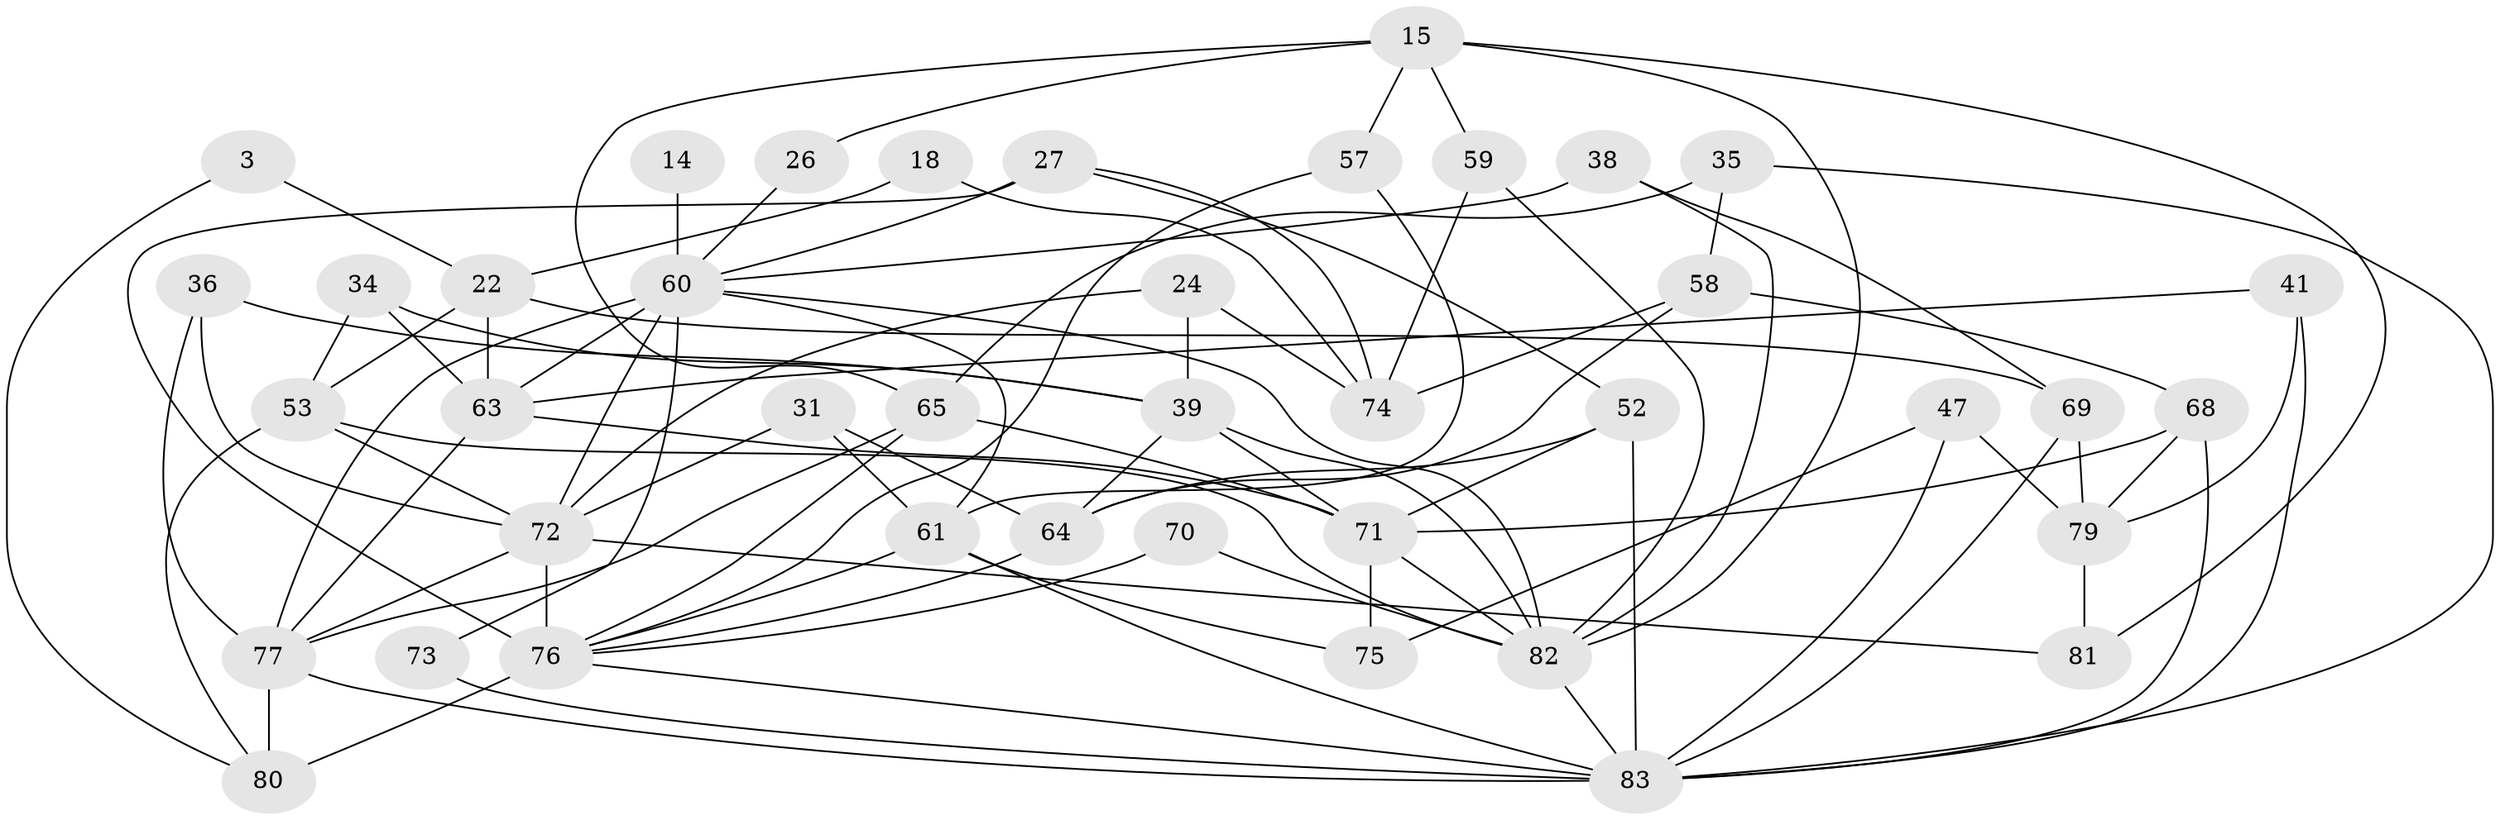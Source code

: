 // original degree distribution, {4: 0.27710843373493976, 5: 0.1566265060240964, 2: 0.14457831325301204, 3: 0.26506024096385544, 6: 0.08433734939759036, 7: 0.060240963855421686, 8: 0.012048192771084338}
// Generated by graph-tools (version 1.1) at 2025/50/03/09/25 04:50:14]
// undirected, 41 vertices, 93 edges
graph export_dot {
graph [start="1"]
  node [color=gray90,style=filled];
  3;
  14;
  15 [super="+5"];
  18;
  22;
  24;
  26;
  27 [super="+19"];
  31;
  34 [super="+16"];
  35 [super="+11"];
  36;
  38;
  39 [super="+12"];
  41;
  47;
  52 [super="+46"];
  53 [super="+30+23"];
  57;
  58;
  59;
  60 [super="+55+8"];
  61 [super="+40"];
  63 [super="+50+54"];
  64;
  65;
  68;
  69;
  70;
  71 [super="+33+66"];
  72 [super="+17"];
  73;
  74;
  75;
  76 [super="+2+62+56"];
  77 [super="+28+43+48"];
  79 [super="+51"];
  80 [super="+29"];
  81;
  82 [super="+4+45+78"];
  83 [super="+37+10+7+49"];
  3 -- 80;
  3 -- 22;
  14 -- 60 [weight=2];
  15 -- 59 [weight=2];
  15 -- 57 [weight=2];
  15 -- 65;
  15 -- 81;
  15 -- 82;
  15 -- 26;
  18 -- 74;
  18 -- 22;
  22 -- 63 [weight=2];
  22 -- 53 [weight=2];
  22 -- 69;
  24 -- 72 [weight=2];
  24 -- 74;
  24 -- 39;
  26 -- 60;
  27 -- 52;
  27 -- 76 [weight=4];
  27 -- 74;
  27 -- 60;
  31 -- 72;
  31 -- 64;
  31 -- 61;
  34 -- 53;
  34 -- 39;
  34 -- 63;
  35 -- 58 [weight=2];
  35 -- 65;
  35 -- 83 [weight=2];
  36 -- 72;
  36 -- 39;
  36 -- 77;
  38 -- 69;
  38 -- 60 [weight=2];
  38 -- 82;
  39 -- 64;
  39 -- 82;
  39 -- 71 [weight=2];
  41 -- 79;
  41 -- 63;
  41 -- 83;
  47 -- 75;
  47 -- 83;
  47 -- 79;
  52 -- 64;
  52 -- 83 [weight=2];
  52 -- 71;
  53 -- 80;
  53 -- 82 [weight=3];
  53 -- 72;
  57 -- 61;
  57 -- 76;
  58 -- 74;
  58 -- 64;
  58 -- 68;
  59 -- 74;
  59 -- 82;
  60 -- 63 [weight=3];
  60 -- 72;
  60 -- 61;
  60 -- 73;
  60 -- 82;
  60 -- 77;
  61 -- 75;
  61 -- 83;
  61 -- 76;
  63 -- 77 [weight=2];
  63 -- 71 [weight=2];
  64 -- 76;
  65 -- 76;
  65 -- 77;
  65 -- 71;
  68 -- 83;
  68 -- 79;
  68 -- 71;
  69 -- 79 [weight=2];
  69 -- 83;
  70 -- 76;
  70 -- 82;
  71 -- 75;
  71 -- 82 [weight=2];
  72 -- 81;
  72 -- 76 [weight=4];
  72 -- 77;
  73 -- 83;
  76 -- 80;
  76 -- 83;
  77 -- 83 [weight=2];
  77 -- 80 [weight=2];
  79 -- 81;
  82 -- 83 [weight=3];
}
